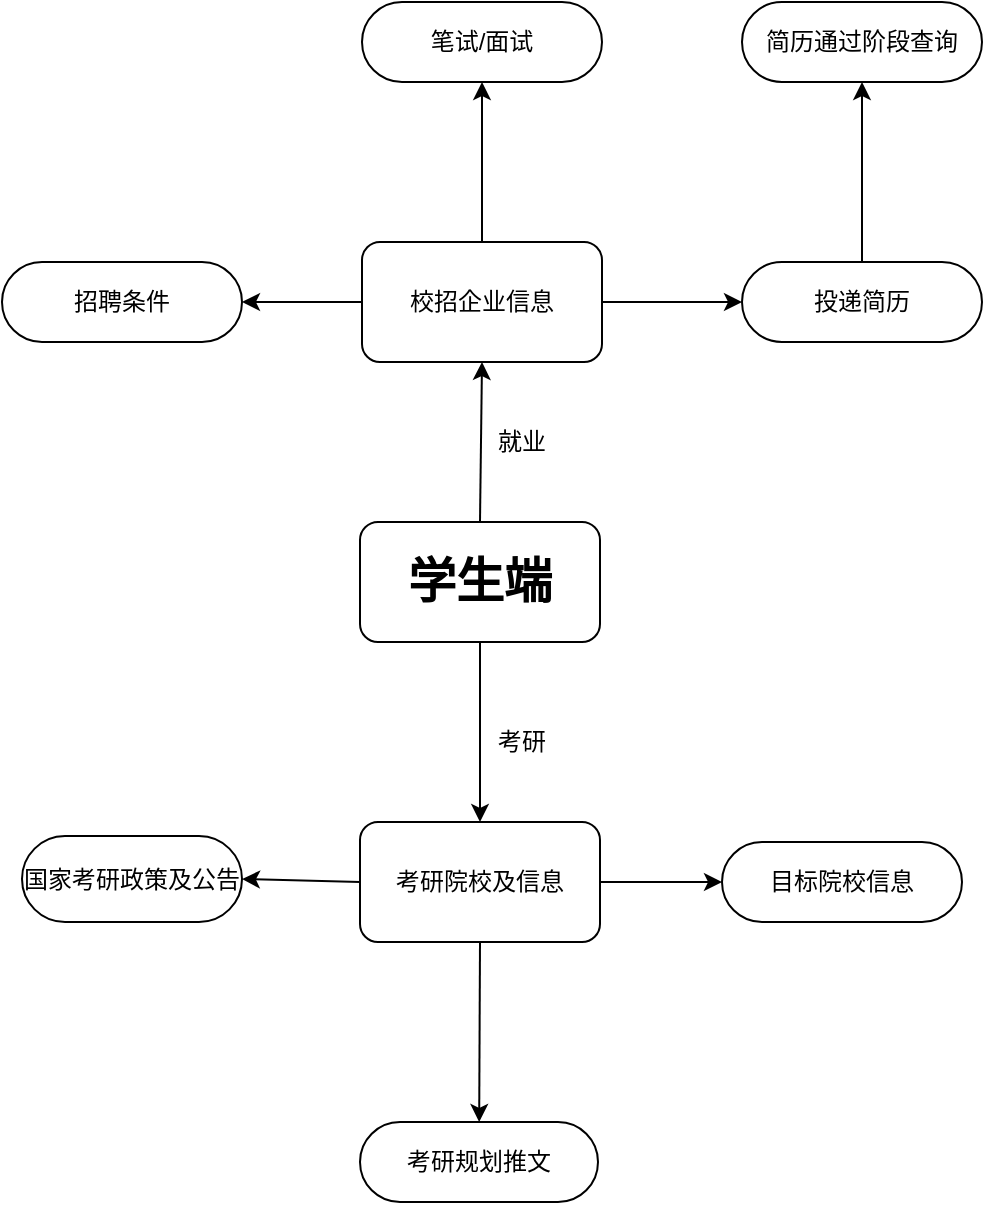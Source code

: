 <mxfile version="12.2.4" pages="1"><diagram id="G-8_I9EeMkvM2whpnQOv" name="第 1 页"><mxGraphModel dx="692" dy="588" grid="1" gridSize="10" guides="1" tooltips="1" connect="1" arrows="1" fold="1" page="1" pageScale="1" pageWidth="3300" pageHeight="4681" math="0" shadow="0"><root><mxCell id="0"/><mxCell id="1" parent="0"/><mxCell id="2" value="&lt;h1&gt;学生端&lt;/h1&gt;" style="rounded=1;whiteSpace=wrap;html=1;fontFamily=Helvetica;align=center;fontStyle=1;horizontal=1;" parent="1" vertex="1"><mxGeometry x="199" y="340" width="120" height="60" as="geometry"/></mxCell><mxCell id="3" value="" style="endArrow=classic;html=1;fontFamily=Helvetica;exitX=0.5;exitY=0;exitDx=0;exitDy=0;entryX=0.5;entryY=1;entryDx=0;entryDy=0;" parent="1" source="2" target="4" edge="1"><mxGeometry width="50" height="50" relative="1" as="geometry"><mxPoint x="400" y="170" as="sourcePoint"/><mxPoint x="250" y="120" as="targetPoint"/></mxGeometry></mxCell><mxCell id="4" value="校招企业信息" style="rounded=1;whiteSpace=wrap;html=1;fontFamily=Helvetica;align=center;" parent="1" vertex="1"><mxGeometry x="200" y="200" width="120" height="60" as="geometry"/></mxCell><mxCell id="5" value="考研院校及信息" style="rounded=1;whiteSpace=wrap;html=1;fontFamily=Helvetica;align=center;" parent="1" vertex="1"><mxGeometry x="199" y="490" width="120" height="60" as="geometry"/></mxCell><mxCell id="6" value="" style="endArrow=classic;html=1;fontFamily=Helvetica;exitX=0.5;exitY=1;exitDx=0;exitDy=0;entryX=0.5;entryY=0;entryDx=0;entryDy=0;" parent="1" source="2" target="5" edge="1"><mxGeometry width="50" height="50" relative="1" as="geometry"><mxPoint x="190" y="490" as="sourcePoint"/><mxPoint x="250" y="360" as="targetPoint"/></mxGeometry></mxCell><mxCell id="7" value="就业" style="text;html=1;strokeColor=none;fillColor=none;align=center;verticalAlign=middle;whiteSpace=wrap;rounded=0;fontFamily=Helvetica;" parent="1" vertex="1"><mxGeometry x="260" y="290" width="40" height="20" as="geometry"/></mxCell><mxCell id="8" value="考研" style="text;html=1;strokeColor=none;fillColor=none;align=center;verticalAlign=middle;whiteSpace=wrap;rounded=0;fontFamily=Helvetica;" parent="1" vertex="1"><mxGeometry x="260" y="440" width="40" height="20" as="geometry"/></mxCell><mxCell id="9" value="" style="endArrow=classic;html=1;fontFamily=Helvetica;exitX=1;exitY=0.5;exitDx=0;exitDy=0;entryX=0;entryY=0.5;entryDx=0;entryDy=0;" parent="1" source="4" target="10" edge="1"><mxGeometry width="50" height="50" relative="1" as="geometry"><mxPoint x="360" y="110" as="sourcePoint"/><mxPoint x="400" y="80" as="targetPoint"/></mxGeometry></mxCell><mxCell id="10" value="投递简历" style="rounded=1;whiteSpace=wrap;html=1;fontFamily=Helvetica;align=center;arcSize=50;" parent="1" vertex="1"><mxGeometry x="390" y="210" width="120" height="40" as="geometry"/></mxCell><mxCell id="13" value="招聘条件" style="rounded=1;whiteSpace=wrap;html=1;fontFamily=Helvetica;align=center;arcSize=50;" parent="1" vertex="1"><mxGeometry x="20" y="210" width="120" height="40" as="geometry"/></mxCell><mxCell id="14" value="" style="endArrow=classic;html=1;fontFamily=Helvetica;exitX=0;exitY=0.5;exitDx=0;exitDy=0;entryX=1;entryY=0.5;entryDx=0;entryDy=0;" parent="1" source="4" target="13" edge="1"><mxGeometry width="50" height="50" relative="1" as="geometry"><mxPoint x="130" y="110" as="sourcePoint"/><mxPoint x="180" y="60" as="targetPoint"/></mxGeometry></mxCell><mxCell id="17" value="笔试/面试" style="rounded=1;whiteSpace=wrap;html=1;fontFamily=Helvetica;align=center;arcSize=50;" parent="1" vertex="1"><mxGeometry x="200" y="80" width="120" height="40" as="geometry"/></mxCell><mxCell id="18" value="" style="endArrow=classic;html=1;fontFamily=Helvetica;entryX=0.5;entryY=1;entryDx=0;entryDy=0;exitX=0.5;exitY=0;exitDx=0;exitDy=0;" parent="1" source="4" target="17" edge="1"><mxGeometry width="50" height="50" relative="1" as="geometry"><mxPoint x="250" y="190" as="sourcePoint"/><mxPoint x="300" y="140" as="targetPoint"/></mxGeometry></mxCell><mxCell id="19" value="目标院校信息" style="rounded=1;whiteSpace=wrap;html=1;fontFamily=Helvetica;align=center;arcSize=50;" parent="1" vertex="1"><mxGeometry x="380" y="500" width="120" height="40" as="geometry"/></mxCell><mxCell id="20" value="" style="endArrow=classic;html=1;fontFamily=Helvetica;entryX=0;entryY=0.5;entryDx=0;entryDy=0;exitX=1;exitY=0.5;exitDx=0;exitDy=0;" parent="1" source="5" target="19" edge="1"><mxGeometry width="50" height="50" relative="1" as="geometry"><mxPoint x="370" y="520" as="sourcePoint"/><mxPoint x="400" y="490" as="targetPoint"/></mxGeometry></mxCell><mxCell id="21" value="国家考研政策及公告" style="rounded=1;whiteSpace=wrap;html=1;fontFamily=Helvetica;align=center;arcSize=50;" parent="1" vertex="1"><mxGeometry x="30" y="497" width="110" height="43" as="geometry"/></mxCell><mxCell id="22" value="" style="endArrow=classic;html=1;fontFamily=Helvetica;entryX=1;entryY=0.5;entryDx=0;entryDy=0;exitX=0;exitY=0.5;exitDx=0;exitDy=0;" parent="1" source="5" target="21" edge="1"><mxGeometry width="50" height="50" relative="1" as="geometry"><mxPoint x="150" y="550" as="sourcePoint"/><mxPoint x="200" y="500" as="targetPoint"/></mxGeometry></mxCell><mxCell id="23" value="考研规划推文" style="rounded=1;whiteSpace=wrap;html=1;fontFamily=Helvetica;align=center;arcSize=50;" parent="1" vertex="1"><mxGeometry x="199" y="640" width="119" height="40" as="geometry"/></mxCell><mxCell id="24" value="" style="endArrow=classic;html=1;fontFamily=Helvetica;exitX=0.5;exitY=1;exitDx=0;exitDy=0;" parent="1" source="5" target="23" edge="1"><mxGeometry width="50" height="50" relative="1" as="geometry"><mxPoint x="230" y="620" as="sourcePoint"/><mxPoint x="280" y="570" as="targetPoint"/></mxGeometry></mxCell><mxCell id="26" value="简历通过阶段查询" style="rounded=1;whiteSpace=wrap;html=1;fontFamily=Helvetica;align=center;arcSize=50;" parent="1" vertex="1"><mxGeometry x="390" y="80" width="120" height="40" as="geometry"/></mxCell><mxCell id="27" value="" style="endArrow=classic;html=1;fontFamily=Helvetica;entryX=0.5;entryY=1;entryDx=0;entryDy=0;exitX=0.5;exitY=0;exitDx=0;exitDy=0;" parent="1" source="10" target="26" edge="1"><mxGeometry width="50" height="50" relative="1" as="geometry"><mxPoint x="440" y="220" as="sourcePoint"/><mxPoint x="490" y="170" as="targetPoint"/></mxGeometry></mxCell></root></mxGraphModel></diagram></mxfile>